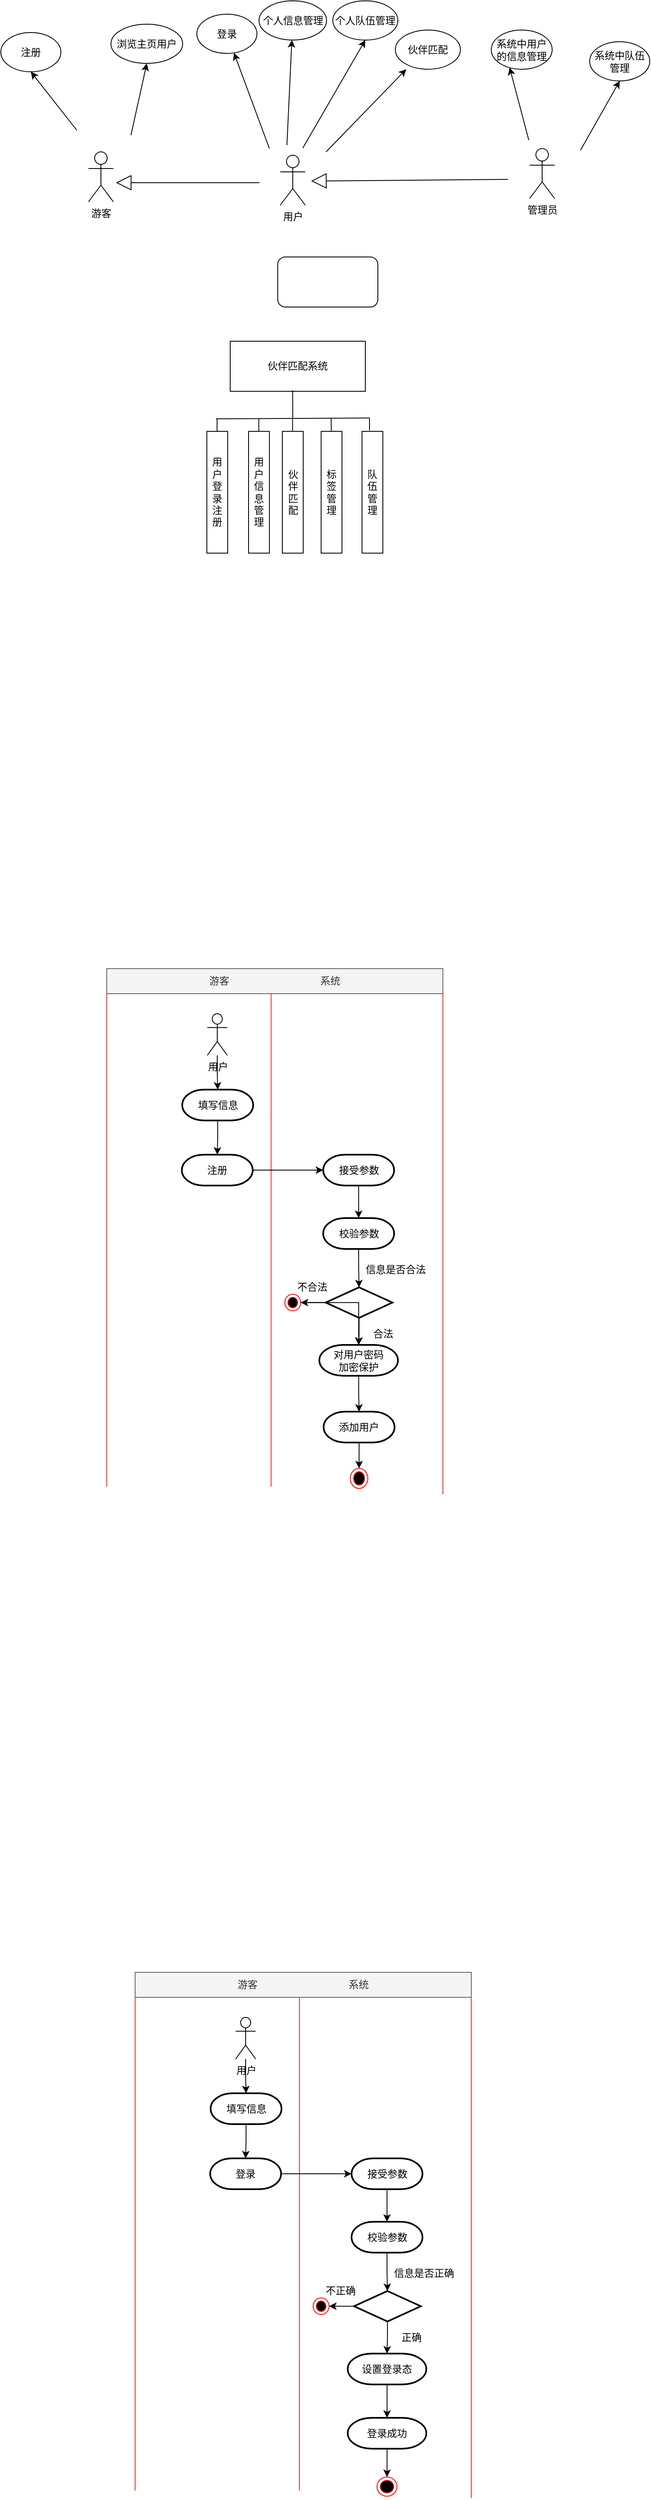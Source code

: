 <mxfile version="22.1.11" type="github">
  <diagram name="第 1 页" id="rC39hGufa94ov2SQlZUO">
    <mxGraphModel dx="1434" dy="738" grid="0" gridSize="10" guides="1" tooltips="1" connect="1" arrows="1" fold="1" page="1" pageScale="1" pageWidth="827" pageHeight="1169" math="0" shadow="0">
      <root>
        <mxCell id="0" />
        <mxCell id="1" parent="0" />
        <mxCell id="TpPR3hGTApp2_bVIP7Fh-1" value="游客" style="shape=umlActor;verticalLabelPosition=bottom;verticalAlign=top;html=1;outlineConnect=0;" parent="1" vertex="1">
          <mxGeometry x="125" y="324" width="30" height="60" as="geometry" />
        </mxCell>
        <mxCell id="TpPR3hGTApp2_bVIP7Fh-2" value="用户" style="shape=umlActor;verticalLabelPosition=bottom;verticalAlign=top;html=1;outlineConnect=0;" parent="1" vertex="1">
          <mxGeometry x="355" y="328" width="30" height="60" as="geometry" />
        </mxCell>
        <mxCell id="TpPR3hGTApp2_bVIP7Fh-3" value="管理员" style="shape=umlActor;verticalLabelPosition=bottom;verticalAlign=top;html=1;outlineConnect=0;" parent="1" vertex="1">
          <mxGeometry x="654" y="320" width="30" height="60" as="geometry" />
        </mxCell>
        <mxCell id="TpPR3hGTApp2_bVIP7Fh-4" value="注册" style="ellipse;whiteSpace=wrap;html=1;" parent="1" vertex="1">
          <mxGeometry x="20" y="181" width="72" height="47" as="geometry" />
        </mxCell>
        <mxCell id="TpPR3hGTApp2_bVIP7Fh-5" value="浏览主页用户" style="ellipse;whiteSpace=wrap;html=1;" parent="1" vertex="1">
          <mxGeometry x="152" y="171" width="86" height="47" as="geometry" />
        </mxCell>
        <mxCell id="TpPR3hGTApp2_bVIP7Fh-8" value="" style="endArrow=classic;html=1;rounded=0;entryX=0.5;entryY=1;entryDx=0;entryDy=0;" parent="1" target="TpPR3hGTApp2_bVIP7Fh-4" edge="1">
          <mxGeometry width="50" height="50" relative="1" as="geometry">
            <mxPoint x="111" y="298" as="sourcePoint" />
            <mxPoint x="135" y="279" as="targetPoint" />
          </mxGeometry>
        </mxCell>
        <mxCell id="TpPR3hGTApp2_bVIP7Fh-9" value="" style="endArrow=classic;html=1;rounded=0;entryX=0.5;entryY=1;entryDx=0;entryDy=0;" parent="1" target="TpPR3hGTApp2_bVIP7Fh-5" edge="1">
          <mxGeometry width="50" height="50" relative="1" as="geometry">
            <mxPoint x="176" y="304" as="sourcePoint" />
            <mxPoint x="91" y="234" as="targetPoint" />
          </mxGeometry>
        </mxCell>
        <mxCell id="TpPR3hGTApp2_bVIP7Fh-11" value="登录" style="ellipse;whiteSpace=wrap;html=1;" parent="1" vertex="1">
          <mxGeometry x="255" y="159" width="72" height="47" as="geometry" />
        </mxCell>
        <mxCell id="TpPR3hGTApp2_bVIP7Fh-12" value="个人信息管理" style="ellipse;whiteSpace=wrap;html=1;" parent="1" vertex="1">
          <mxGeometry x="329.5" y="143" width="81" height="47" as="geometry" />
        </mxCell>
        <mxCell id="TpPR3hGTApp2_bVIP7Fh-13" value="个人队伍管理" style="ellipse;whiteSpace=wrap;html=1;" parent="1" vertex="1">
          <mxGeometry x="418" y="143" width="78" height="47" as="geometry" />
        </mxCell>
        <mxCell id="TpPR3hGTApp2_bVIP7Fh-16" value="伙伴匹配" style="ellipse;whiteSpace=wrap;html=1;" parent="1" vertex="1">
          <mxGeometry x="493" y="178" width="78" height="47" as="geometry" />
        </mxCell>
        <mxCell id="TpPR3hGTApp2_bVIP7Fh-17" value="" style="endArrow=classic;html=1;rounded=0;" parent="1" target="TpPR3hGTApp2_bVIP7Fh-11" edge="1">
          <mxGeometry width="50" height="50" relative="1" as="geometry">
            <mxPoint x="342" y="320" as="sourcePoint" />
            <mxPoint x="295" y="194" as="targetPoint" />
          </mxGeometry>
        </mxCell>
        <mxCell id="TpPR3hGTApp2_bVIP7Fh-18" value="" style="endArrow=classic;html=1;rounded=0;" parent="1" target="TpPR3hGTApp2_bVIP7Fh-12" edge="1">
          <mxGeometry width="50" height="50" relative="1" as="geometry">
            <mxPoint x="363" y="316" as="sourcePoint" />
            <mxPoint x="311" y="202" as="targetPoint" />
          </mxGeometry>
        </mxCell>
        <mxCell id="TpPR3hGTApp2_bVIP7Fh-19" value="" style="endArrow=classic;html=1;rounded=0;entryX=0.5;entryY=1;entryDx=0;entryDy=0;" parent="1" target="TpPR3hGTApp2_bVIP7Fh-13" edge="1">
          <mxGeometry width="50" height="50" relative="1" as="geometry">
            <mxPoint x="382" y="319.53" as="sourcePoint" />
            <mxPoint x="462.142" y="191.996" as="targetPoint" />
          </mxGeometry>
        </mxCell>
        <mxCell id="TpPR3hGTApp2_bVIP7Fh-20" value="" style="endArrow=classic;html=1;rounded=0;entryX=0.167;entryY=1;entryDx=0;entryDy=0;entryPerimeter=0;" parent="1" target="TpPR3hGTApp2_bVIP7Fh-16" edge="1">
          <mxGeometry width="50" height="50" relative="1" as="geometry">
            <mxPoint x="410" y="323.98" as="sourcePoint" />
            <mxPoint x="526.018" y="239.001" as="targetPoint" />
          </mxGeometry>
        </mxCell>
        <mxCell id="TpPR3hGTApp2_bVIP7Fh-23" value="系统中用户的信息管理" style="ellipse;whiteSpace=wrap;html=1;" parent="1" vertex="1">
          <mxGeometry x="608" y="178" width="73" height="47" as="geometry" />
        </mxCell>
        <mxCell id="TpPR3hGTApp2_bVIP7Fh-24" value="系统中队伍管理" style="ellipse;whiteSpace=wrap;html=1;" parent="1" vertex="1">
          <mxGeometry x="726" y="192" width="72" height="47" as="geometry" />
        </mxCell>
        <mxCell id="TpPR3hGTApp2_bVIP7Fh-25" value="" style="endArrow=classic;html=1;rounded=0;entryX=0.301;entryY=0.957;entryDx=0;entryDy=0;entryPerimeter=0;" parent="1" target="TpPR3hGTApp2_bVIP7Fh-23" edge="1">
          <mxGeometry width="50" height="50" relative="1" as="geometry">
            <mxPoint x="653" y="310" as="sourcePoint" />
            <mxPoint x="522" y="236" as="targetPoint" />
          </mxGeometry>
        </mxCell>
        <mxCell id="TpPR3hGTApp2_bVIP7Fh-26" value="" style="endArrow=classic;html=1;rounded=0;entryX=0.5;entryY=1;entryDx=0;entryDy=0;" parent="1" target="TpPR3hGTApp2_bVIP7Fh-24" edge="1">
          <mxGeometry width="50" height="50" relative="1" as="geometry">
            <mxPoint x="715" y="322" as="sourcePoint" />
            <mxPoint x="653" y="245" as="targetPoint" />
          </mxGeometry>
        </mxCell>
        <mxCell id="TpPR3hGTApp2_bVIP7Fh-35" value="" style="endArrow=block;endSize=16;endFill=0;html=1;rounded=0;" parent="1" edge="1">
          <mxGeometry width="160" relative="1" as="geometry">
            <mxPoint x="628" y="357" as="sourcePoint" />
            <mxPoint x="392" y="359" as="targetPoint" />
          </mxGeometry>
        </mxCell>
        <mxCell id="TpPR3hGTApp2_bVIP7Fh-36" value="" style="endArrow=block;endSize=16;endFill=0;html=1;rounded=0;" parent="1" edge="1">
          <mxGeometry width="160" relative="1" as="geometry">
            <mxPoint x="330" y="361" as="sourcePoint" />
            <mxPoint x="158" y="361" as="targetPoint" />
          </mxGeometry>
        </mxCell>
        <mxCell id="p6fOqJflqeixN8YDEamX-1" value="伙伴匹配系统" style="rounded=0;whiteSpace=wrap;html=1;" vertex="1" parent="1">
          <mxGeometry x="295" y="551" width="162" height="60" as="geometry" />
        </mxCell>
        <mxCell id="p6fOqJflqeixN8YDEamX-5" value="" style="rounded=1;whiteSpace=wrap;html=1;" vertex="1" parent="1">
          <mxGeometry x="352" y="450" width="120" height="60" as="geometry" />
        </mxCell>
        <mxCell id="p6fOqJflqeixN8YDEamX-7" value="&lt;p&gt;&lt;span style=&quot;font-weight: normal;&quot;&gt;用户登录注册&lt;/span&gt;&lt;/p&gt;" style="rounded=0;whiteSpace=wrap;html=1;labelPosition=center;verticalLabelPosition=middle;align=center;verticalAlign=middle;" vertex="1" parent="1">
          <mxGeometry x="267" y="659" width="25" height="146" as="geometry" />
        </mxCell>
        <mxCell id="p6fOqJflqeixN8YDEamX-13" value="&lt;p&gt;&lt;span style=&quot;font-weight: normal;&quot;&gt;用户信息管理&lt;/span&gt;&lt;/p&gt;" style="rounded=0;whiteSpace=wrap;html=1;labelPosition=center;verticalLabelPosition=middle;align=center;verticalAlign=middle;" vertex="1" parent="1">
          <mxGeometry x="317" y="659" width="25" height="146" as="geometry" />
        </mxCell>
        <mxCell id="p6fOqJflqeixN8YDEamX-14" value="&lt;p&gt;&lt;span style=&quot;font-weight: normal;&quot;&gt;队伍管理&lt;/span&gt;&lt;/p&gt;" style="rounded=0;whiteSpace=wrap;html=1;labelPosition=center;verticalLabelPosition=middle;align=center;verticalAlign=middle;" vertex="1" parent="1">
          <mxGeometry x="453" y="659" width="25" height="146" as="geometry" />
        </mxCell>
        <mxCell id="p6fOqJflqeixN8YDEamX-15" value="&lt;p&gt;&lt;span style=&quot;font-weight: normal;&quot;&gt;伙伴匹配&lt;/span&gt;&lt;/p&gt;" style="rounded=0;whiteSpace=wrap;html=1;labelPosition=center;verticalLabelPosition=middle;align=center;verticalAlign=middle;" vertex="1" parent="1">
          <mxGeometry x="357.5" y="659" width="25" height="146" as="geometry" />
        </mxCell>
        <mxCell id="p6fOqJflqeixN8YDEamX-16" value="&lt;p&gt;&lt;span style=&quot;font-weight: normal;&quot;&gt;标签管理&lt;/span&gt;&lt;/p&gt;" style="rounded=0;whiteSpace=wrap;html=1;labelPosition=center;verticalLabelPosition=middle;align=center;verticalAlign=middle;" vertex="1" parent="1">
          <mxGeometry x="404" y="659" width="25" height="146" as="geometry" />
        </mxCell>
        <mxCell id="p6fOqJflqeixN8YDEamX-22" value="" style="endArrow=none;html=1;rounded=0;fontFamily=Helvetica;fontSize=12;fontColor=default;entryX=0.462;entryY=0.983;entryDx=0;entryDy=0;entryPerimeter=0;" edge="1" parent="1" target="p6fOqJflqeixN8YDEamX-1">
          <mxGeometry width="50" height="50" relative="1" as="geometry">
            <mxPoint x="370" y="643" as="sourcePoint" />
            <mxPoint x="317" y="620" as="targetPoint" />
          </mxGeometry>
        </mxCell>
        <mxCell id="p6fOqJflqeixN8YDEamX-23" value="" style="endArrow=none;html=1;rounded=0;fontFamily=Helvetica;fontSize=12;fontColor=default;" edge="1" parent="1">
          <mxGeometry width="50" height="50" relative="1" as="geometry">
            <mxPoint x="278" y="644" as="sourcePoint" />
            <mxPoint x="462" y="643" as="targetPoint" />
          </mxGeometry>
        </mxCell>
        <mxCell id="p6fOqJflqeixN8YDEamX-24" value="" style="endArrow=none;html=1;rounded=0;fontFamily=Helvetica;fontSize=12;fontColor=default;" edge="1" parent="1">
          <mxGeometry width="50" height="50" relative="1" as="geometry">
            <mxPoint x="279.26" y="659" as="sourcePoint" />
            <mxPoint x="279.26" y="644" as="targetPoint" />
          </mxGeometry>
        </mxCell>
        <mxCell id="p6fOqJflqeixN8YDEamX-27" value="" style="endArrow=none;html=1;rounded=0;fontFamily=Helvetica;fontSize=12;fontColor=default;" edge="1" parent="1">
          <mxGeometry width="50" height="50" relative="1" as="geometry">
            <mxPoint x="329.26" y="659" as="sourcePoint" />
            <mxPoint x="329.26" y="644" as="targetPoint" />
          </mxGeometry>
        </mxCell>
        <mxCell id="p6fOqJflqeixN8YDEamX-28" value="" style="endArrow=none;html=1;rounded=0;fontFamily=Helvetica;fontSize=12;fontColor=default;" edge="1" parent="1">
          <mxGeometry width="50" height="50" relative="1" as="geometry">
            <mxPoint x="369.76" y="659" as="sourcePoint" />
            <mxPoint x="369.76" y="644" as="targetPoint" />
          </mxGeometry>
        </mxCell>
        <mxCell id="p6fOqJflqeixN8YDEamX-31" value="" style="endArrow=none;html=1;rounded=0;fontFamily=Helvetica;fontSize=12;fontColor=default;" edge="1" parent="1">
          <mxGeometry width="50" height="50" relative="1" as="geometry">
            <mxPoint x="416.26" y="659" as="sourcePoint" />
            <mxPoint x="416" y="643" as="targetPoint" />
          </mxGeometry>
        </mxCell>
        <mxCell id="p6fOqJflqeixN8YDEamX-37" value="" style="endArrow=none;html=1;rounded=0;fontFamily=Helvetica;fontSize=12;fontColor=default;" edge="1" parent="1">
          <mxGeometry width="50" height="50" relative="1" as="geometry">
            <mxPoint x="462" y="658" as="sourcePoint" />
            <mxPoint x="462" y="643" as="targetPoint" />
          </mxGeometry>
        </mxCell>
        <mxCell id="p6fOqJflqeixN8YDEamX-43" style="edgeStyle=orthogonalEdgeStyle;rounded=0;orthogonalLoop=1;jettySize=auto;html=1;fontFamily=Helvetica;fontSize=12;fontColor=default;entryX=0.5;entryY=0;entryDx=0;entryDy=0;entryPerimeter=0;" edge="1" parent="1" source="p6fOqJflqeixN8YDEamX-39" target="p6fOqJflqeixN8YDEamX-45">
          <mxGeometry relative="1" as="geometry">
            <mxPoint x="279.5" y="1461.19" as="targetPoint" />
          </mxGeometry>
        </mxCell>
        <mxCell id="p6fOqJflqeixN8YDEamX-39" value="用户" style="shape=umlActor;verticalLabelPosition=bottom;verticalAlign=top;html=1;rounded=0;strokeColor=default;align=center;fontFamily=Helvetica;fontSize=12;fontColor=default;fillColor=default;" vertex="1" parent="1">
          <mxGeometry x="267.5" y="1357" width="24" height="50" as="geometry" />
        </mxCell>
        <mxCell id="p6fOqJflqeixN8YDEamX-42" value="游客&lt;span style=&quot;white-space: pre;&quot;&gt;&#x9;&lt;/span&gt;&lt;span style=&quot;white-space: pre;&quot;&gt;&#x9;&lt;/span&gt;&lt;span style=&quot;white-space: pre;&quot;&gt;&#x9;&lt;/span&gt;&lt;span style=&quot;white-space: pre;&quot;&gt;&#x9;&lt;/span&gt;&lt;span style=&quot;white-space: pre;&quot;&gt;&#x9;&lt;/span&gt;系统" style="rounded=0;whiteSpace=wrap;html=1;strokeColor=#666666;align=center;verticalAlign=middle;fontFamily=Helvetica;fontSize=12;fontColor=#333333;fillColor=#f5f5f5;" vertex="1" parent="1">
          <mxGeometry x="147" y="1303" width="403" height="30" as="geometry" />
        </mxCell>
        <mxCell id="p6fOqJflqeixN8YDEamX-48" value="" style="edgeStyle=orthogonalEdgeStyle;rounded=0;orthogonalLoop=1;jettySize=auto;html=1;fontFamily=Helvetica;fontSize=12;fontColor=default;" edge="1" parent="1" source="p6fOqJflqeixN8YDEamX-45" target="p6fOqJflqeixN8YDEamX-47">
          <mxGeometry relative="1" as="geometry" />
        </mxCell>
        <mxCell id="p6fOqJflqeixN8YDEamX-45" value="填写信息" style="strokeWidth=2;html=1;shape=mxgraph.flowchart.terminator;whiteSpace=wrap;rounded=0;strokeColor=default;align=center;verticalAlign=middle;fontFamily=Helvetica;fontSize=12;fontColor=default;fillColor=default;" vertex="1" parent="1">
          <mxGeometry x="237.5" y="1448" width="85" height="37" as="geometry" />
        </mxCell>
        <mxCell id="p6fOqJflqeixN8YDEamX-46" value="" style="endArrow=none;html=1;rounded=0;fontFamily=Helvetica;fontSize=12;fontColor=default;entryX=0.489;entryY=0.987;entryDx=0;entryDy=0;entryPerimeter=0;strokeColor=#e83030;" edge="1" parent="1" target="p6fOqJflqeixN8YDEamX-42">
          <mxGeometry width="50" height="50" relative="1" as="geometry">
            <mxPoint x="344" y="1924" as="sourcePoint" />
            <mxPoint x="398.5" y="1381" as="targetPoint" />
          </mxGeometry>
        </mxCell>
        <mxCell id="p6fOqJflqeixN8YDEamX-49" style="edgeStyle=orthogonalEdgeStyle;rounded=0;orthogonalLoop=1;jettySize=auto;html=1;fontFamily=Helvetica;fontSize=12;fontColor=default;entryX=0;entryY=0.5;entryDx=0;entryDy=0;entryPerimeter=0;" edge="1" parent="1" source="p6fOqJflqeixN8YDEamX-47" target="p6fOqJflqeixN8YDEamX-50">
          <mxGeometry relative="1" as="geometry">
            <mxPoint x="404.405" y="1544.5" as="targetPoint" />
          </mxGeometry>
        </mxCell>
        <mxCell id="p6fOqJflqeixN8YDEamX-47" value="注册" style="strokeWidth=2;html=1;shape=mxgraph.flowchart.terminator;whiteSpace=wrap;rounded=0;strokeColor=default;align=center;verticalAlign=middle;fontFamily=Helvetica;fontSize=12;fontColor=default;fillColor=default;" vertex="1" parent="1">
          <mxGeometry x="237" y="1526" width="85" height="37" as="geometry" />
        </mxCell>
        <mxCell id="p6fOqJflqeixN8YDEamX-52" value="" style="edgeStyle=orthogonalEdgeStyle;rounded=0;orthogonalLoop=1;jettySize=auto;html=1;fontFamily=Helvetica;fontSize=12;fontColor=default;" edge="1" parent="1" source="p6fOqJflqeixN8YDEamX-50" target="p6fOqJflqeixN8YDEamX-51">
          <mxGeometry relative="1" as="geometry" />
        </mxCell>
        <mxCell id="p6fOqJflqeixN8YDEamX-50" value="接受参数" style="strokeWidth=2;html=1;shape=mxgraph.flowchart.terminator;whiteSpace=wrap;rounded=0;strokeColor=default;align=center;verticalAlign=middle;fontFamily=Helvetica;fontSize=12;fontColor=default;fillColor=default;" vertex="1" parent="1">
          <mxGeometry x="406.5" y="1526" width="85" height="37" as="geometry" />
        </mxCell>
        <mxCell id="p6fOqJflqeixN8YDEamX-57" value="" style="edgeStyle=orthogonalEdgeStyle;rounded=0;orthogonalLoop=1;jettySize=auto;html=1;fontFamily=Helvetica;fontSize=12;fontColor=default;" edge="1" parent="1" source="p6fOqJflqeixN8YDEamX-51" target="p6fOqJflqeixN8YDEamX-56">
          <mxGeometry relative="1" as="geometry" />
        </mxCell>
        <mxCell id="p6fOqJflqeixN8YDEamX-51" value="校验参数" style="strokeWidth=2;html=1;shape=mxgraph.flowchart.terminator;whiteSpace=wrap;rounded=0;strokeColor=default;align=center;verticalAlign=middle;fontFamily=Helvetica;fontSize=12;fontColor=default;fillColor=default;" vertex="1" parent="1">
          <mxGeometry x="406.5" y="1602" width="85" height="37" as="geometry" />
        </mxCell>
        <mxCell id="p6fOqJflqeixN8YDEamX-62" style="edgeStyle=orthogonalEdgeStyle;rounded=0;orthogonalLoop=1;jettySize=auto;html=1;fontFamily=Helvetica;fontSize=12;fontColor=default;" edge="1" parent="1" source="p6fOqJflqeixN8YDEamX-56" target="p6fOqJflqeixN8YDEamX-63">
          <mxGeometry relative="1" as="geometry">
            <mxPoint x="449" y="1825.952" as="targetPoint" />
          </mxGeometry>
        </mxCell>
        <mxCell id="p6fOqJflqeixN8YDEamX-79" style="edgeStyle=orthogonalEdgeStyle;rounded=0;orthogonalLoop=1;jettySize=auto;html=1;entryX=1;entryY=0.5;entryDx=0;entryDy=0;fontFamily=Helvetica;fontSize=12;fontColor=default;" edge="1" parent="1" source="p6fOqJflqeixN8YDEamX-56" target="p6fOqJflqeixN8YDEamX-78">
          <mxGeometry relative="1" as="geometry" />
        </mxCell>
        <mxCell id="p6fOqJflqeixN8YDEamX-56" value="" style="rhombus;whiteSpace=wrap;html=1;strokeWidth=2;rounded=0;" vertex="1" parent="1">
          <mxGeometry x="409.5" y="1685" width="80" height="36.5" as="geometry" />
        </mxCell>
        <mxCell id="p6fOqJflqeixN8YDEamX-58" value="信息是否合法" style="text;html=1;align=center;verticalAlign=middle;resizable=0;points=[];autosize=1;strokeColor=none;fillColor=none;fontSize=12;fontFamily=Helvetica;fontColor=default;" vertex="1" parent="1">
          <mxGeometry x="448" y="1651" width="90" height="26" as="geometry" />
        </mxCell>
        <mxCell id="p6fOqJflqeixN8YDEamX-69" value="" style="edgeStyle=orthogonalEdgeStyle;rounded=0;orthogonalLoop=1;jettySize=auto;html=1;fontFamily=Helvetica;fontSize=12;fontColor=default;" edge="1" parent="1" source="p6fOqJflqeixN8YDEamX-63" target="p6fOqJflqeixN8YDEamX-68">
          <mxGeometry relative="1" as="geometry" />
        </mxCell>
        <mxCell id="p6fOqJflqeixN8YDEamX-63" value="对用户密码&lt;br&gt;加密保护" style="strokeWidth=2;html=1;shape=mxgraph.flowchart.terminator;whiteSpace=wrap;rounded=0;strokeColor=default;align=center;verticalAlign=middle;fontFamily=Helvetica;fontSize=12;fontColor=default;fillColor=default;" vertex="1" parent="1">
          <mxGeometry x="401.87" y="1754" width="94.25" height="37" as="geometry" />
        </mxCell>
        <mxCell id="p6fOqJflqeixN8YDEamX-64" value="合法" style="text;html=1;align=center;verticalAlign=middle;resizable=0;points=[];autosize=1;strokeColor=none;fillColor=none;fontSize=12;fontFamily=Helvetica;fontColor=default;" vertex="1" parent="1">
          <mxGeometry x="456.5" y="1728" width="42" height="26" as="geometry" />
        </mxCell>
        <mxCell id="p6fOqJflqeixN8YDEamX-67" value="不合法" style="text;html=1;align=center;verticalAlign=middle;resizable=0;points=[];autosize=1;strokeColor=none;fillColor=none;fontSize=12;fontFamily=Helvetica;fontColor=default;" vertex="1" parent="1">
          <mxGeometry x="365.5" y="1672" width="54" height="26" as="geometry" />
        </mxCell>
        <mxCell id="p6fOqJflqeixN8YDEamX-82" style="edgeStyle=orthogonalEdgeStyle;rounded=0;orthogonalLoop=1;jettySize=auto;html=1;fontFamily=Helvetica;fontSize=12;fontColor=default;entryX=0.5;entryY=0;entryDx=0;entryDy=0;" edge="1" parent="1" source="p6fOqJflqeixN8YDEamX-68" target="p6fOqJflqeixN8YDEamX-83">
          <mxGeometry relative="1" as="geometry">
            <mxPoint x="449.5" y="1909.333" as="targetPoint" />
          </mxGeometry>
        </mxCell>
        <mxCell id="p6fOqJflqeixN8YDEamX-68" value="添加用户" style="strokeWidth=2;html=1;shape=mxgraph.flowchart.terminator;whiteSpace=wrap;rounded=0;strokeColor=default;align=center;verticalAlign=middle;fontFamily=Helvetica;fontSize=12;fontColor=default;fillColor=default;" vertex="1" parent="1">
          <mxGeometry x="407" y="1834" width="85" height="37" as="geometry" />
        </mxCell>
        <mxCell id="p6fOqJflqeixN8YDEamX-81" value="" style="edgeStyle=orthogonalEdgeStyle;rounded=0;orthogonalLoop=1;jettySize=auto;html=1;fontFamily=Helvetica;fontSize=12;fontColor=default;" edge="1" parent="1" source="p6fOqJflqeixN8YDEamX-78" target="p6fOqJflqeixN8YDEamX-63">
          <mxGeometry relative="1" as="geometry" />
        </mxCell>
        <mxCell id="p6fOqJflqeixN8YDEamX-78" value="" style="ellipse;html=1;shape=endState;fillColor=#000000;strokeColor=#ff0000;rounded=0;align=center;verticalAlign=middle;fontFamily=Helvetica;fontSize=12;fontColor=default;" vertex="1" parent="1">
          <mxGeometry x="360.5" y="1693.25" width="19" height="20" as="geometry" />
        </mxCell>
        <mxCell id="p6fOqJflqeixN8YDEamX-83" value="" style="ellipse;html=1;shape=endState;fillColor=#000000;strokeColor=#ff0000;rounded=0;align=center;verticalAlign=middle;fontFamily=Helvetica;fontSize=12;fontColor=default;" vertex="1" parent="1">
          <mxGeometry x="439" y="1902" width="21" height="24" as="geometry" />
        </mxCell>
        <mxCell id="p6fOqJflqeixN8YDEamX-86" value="" style="endArrow=none;html=1;rounded=0;fontFamily=Helvetica;fontSize=12;fontColor=default;entryX=0.489;entryY=0.987;entryDx=0;entryDy=0;entryPerimeter=0;strokeColor=#e83030;" edge="1" parent="1">
          <mxGeometry width="50" height="50" relative="1" as="geometry">
            <mxPoint x="550" y="1933" as="sourcePoint" />
            <mxPoint x="550" y="1333" as="targetPoint" />
          </mxGeometry>
        </mxCell>
        <mxCell id="p6fOqJflqeixN8YDEamX-87" value="" style="endArrow=none;html=1;rounded=0;fontFamily=Helvetica;fontSize=12;fontColor=default;entryX=0.489;entryY=0.987;entryDx=0;entryDy=0;entryPerimeter=0;strokeColor=#e83030;" edge="1" parent="1">
          <mxGeometry width="50" height="50" relative="1" as="geometry">
            <mxPoint x="147" y="1924" as="sourcePoint" />
            <mxPoint x="147" y="1333" as="targetPoint" />
          </mxGeometry>
        </mxCell>
        <mxCell id="p6fOqJflqeixN8YDEamX-88" style="edgeStyle=orthogonalEdgeStyle;rounded=0;orthogonalLoop=1;jettySize=auto;html=1;fontFamily=Helvetica;fontSize=12;fontColor=default;entryX=0.5;entryY=0;entryDx=0;entryDy=0;entryPerimeter=0;" edge="1" parent="1" source="p6fOqJflqeixN8YDEamX-89" target="p6fOqJflqeixN8YDEamX-92">
          <mxGeometry relative="1" as="geometry">
            <mxPoint x="313.5" y="2664.19" as="targetPoint" />
          </mxGeometry>
        </mxCell>
        <mxCell id="p6fOqJflqeixN8YDEamX-89" value="用户" style="shape=umlActor;verticalLabelPosition=bottom;verticalAlign=top;html=1;rounded=0;strokeColor=default;align=center;fontFamily=Helvetica;fontSize=12;fontColor=default;fillColor=default;" vertex="1" parent="1">
          <mxGeometry x="301.5" y="2560" width="24" height="50" as="geometry" />
        </mxCell>
        <mxCell id="p6fOqJflqeixN8YDEamX-90" value="游客&lt;span style=&quot;white-space: pre;&quot;&gt;&#x9;&lt;/span&gt;&lt;span style=&quot;white-space: pre;&quot;&gt;&#x9;&lt;/span&gt;&lt;span style=&quot;white-space: pre;&quot;&gt;&#x9;&lt;/span&gt;&lt;span style=&quot;white-space: pre;&quot;&gt;&#x9;&lt;/span&gt;&lt;span style=&quot;white-space: pre;&quot;&gt;&#x9;&lt;/span&gt;系统" style="rounded=0;whiteSpace=wrap;html=1;strokeColor=#666666;align=center;verticalAlign=middle;fontFamily=Helvetica;fontSize=12;fontColor=#333333;fillColor=#f5f5f5;" vertex="1" parent="1">
          <mxGeometry x="181" y="2506" width="403" height="30" as="geometry" />
        </mxCell>
        <mxCell id="p6fOqJflqeixN8YDEamX-91" value="" style="edgeStyle=orthogonalEdgeStyle;rounded=0;orthogonalLoop=1;jettySize=auto;html=1;fontFamily=Helvetica;fontSize=12;fontColor=default;" edge="1" parent="1" source="p6fOqJflqeixN8YDEamX-92" target="p6fOqJflqeixN8YDEamX-95">
          <mxGeometry relative="1" as="geometry" />
        </mxCell>
        <mxCell id="p6fOqJflqeixN8YDEamX-92" value="填写信息" style="strokeWidth=2;html=1;shape=mxgraph.flowchart.terminator;whiteSpace=wrap;rounded=0;strokeColor=default;align=center;verticalAlign=middle;fontFamily=Helvetica;fontSize=12;fontColor=default;fillColor=default;" vertex="1" parent="1">
          <mxGeometry x="271.5" y="2651" width="85" height="37" as="geometry" />
        </mxCell>
        <mxCell id="p6fOqJflqeixN8YDEamX-93" value="" style="endArrow=none;html=1;rounded=0;fontFamily=Helvetica;fontSize=12;fontColor=default;entryX=0.489;entryY=0.987;entryDx=0;entryDy=0;entryPerimeter=0;strokeColor=#e83030;" edge="1" parent="1" target="p6fOqJflqeixN8YDEamX-90">
          <mxGeometry width="50" height="50" relative="1" as="geometry">
            <mxPoint x="378" y="3127" as="sourcePoint" />
            <mxPoint x="432.5" y="2584" as="targetPoint" />
          </mxGeometry>
        </mxCell>
        <mxCell id="p6fOqJflqeixN8YDEamX-94" style="edgeStyle=orthogonalEdgeStyle;rounded=0;orthogonalLoop=1;jettySize=auto;html=1;fontFamily=Helvetica;fontSize=12;fontColor=default;entryX=0;entryY=0.5;entryDx=0;entryDy=0;entryPerimeter=0;" edge="1" parent="1" source="p6fOqJflqeixN8YDEamX-95" target="p6fOqJflqeixN8YDEamX-97">
          <mxGeometry relative="1" as="geometry">
            <mxPoint x="438.405" y="2747.5" as="targetPoint" />
          </mxGeometry>
        </mxCell>
        <mxCell id="p6fOqJflqeixN8YDEamX-95" value="登录" style="strokeWidth=2;html=1;shape=mxgraph.flowchart.terminator;whiteSpace=wrap;rounded=0;strokeColor=default;align=center;verticalAlign=middle;fontFamily=Helvetica;fontSize=12;fontColor=default;fillColor=default;" vertex="1" parent="1">
          <mxGeometry x="271" y="2729" width="85" height="37" as="geometry" />
        </mxCell>
        <mxCell id="p6fOqJflqeixN8YDEamX-96" value="" style="edgeStyle=orthogonalEdgeStyle;rounded=0;orthogonalLoop=1;jettySize=auto;html=1;fontFamily=Helvetica;fontSize=12;fontColor=default;" edge="1" parent="1" source="p6fOqJflqeixN8YDEamX-97" target="p6fOqJflqeixN8YDEamX-99">
          <mxGeometry relative="1" as="geometry" />
        </mxCell>
        <mxCell id="p6fOqJflqeixN8YDEamX-97" value="接受参数" style="strokeWidth=2;html=1;shape=mxgraph.flowchart.terminator;whiteSpace=wrap;rounded=0;strokeColor=default;align=center;verticalAlign=middle;fontFamily=Helvetica;fontSize=12;fontColor=default;fillColor=default;" vertex="1" parent="1">
          <mxGeometry x="440.5" y="2729" width="85" height="37" as="geometry" />
        </mxCell>
        <mxCell id="p6fOqJflqeixN8YDEamX-98" value="" style="edgeStyle=orthogonalEdgeStyle;rounded=0;orthogonalLoop=1;jettySize=auto;html=1;fontFamily=Helvetica;fontSize=12;fontColor=default;" edge="1" parent="1" source="p6fOqJflqeixN8YDEamX-99" target="p6fOqJflqeixN8YDEamX-102">
          <mxGeometry relative="1" as="geometry" />
        </mxCell>
        <mxCell id="p6fOqJflqeixN8YDEamX-99" value="校验参数" style="strokeWidth=2;html=1;shape=mxgraph.flowchart.terminator;whiteSpace=wrap;rounded=0;strokeColor=default;align=center;verticalAlign=middle;fontFamily=Helvetica;fontSize=12;fontColor=default;fillColor=default;" vertex="1" parent="1">
          <mxGeometry x="440.5" y="2805" width="85" height="37" as="geometry" />
        </mxCell>
        <mxCell id="p6fOqJflqeixN8YDEamX-100" style="edgeStyle=orthogonalEdgeStyle;rounded=0;orthogonalLoop=1;jettySize=auto;html=1;fontFamily=Helvetica;fontSize=12;fontColor=default;entryX=0.5;entryY=0;entryDx=0;entryDy=0;entryPerimeter=0;" edge="1" parent="1" source="p6fOqJflqeixN8YDEamX-102" target="p6fOqJflqeixN8YDEamX-119">
          <mxGeometry relative="1" as="geometry">
            <mxPoint x="483" y="3028.952" as="targetPoint" />
          </mxGeometry>
        </mxCell>
        <mxCell id="p6fOqJflqeixN8YDEamX-101" style="edgeStyle=orthogonalEdgeStyle;rounded=0;orthogonalLoop=1;jettySize=auto;html=1;entryX=1;entryY=0.5;entryDx=0;entryDy=0;fontFamily=Helvetica;fontSize=12;fontColor=default;" edge="1" parent="1" source="p6fOqJflqeixN8YDEamX-102" target="p6fOqJflqeixN8YDEamX-111">
          <mxGeometry relative="1" as="geometry" />
        </mxCell>
        <mxCell id="p6fOqJflqeixN8YDEamX-102" value="" style="rhombus;whiteSpace=wrap;html=1;strokeWidth=2;rounded=0;" vertex="1" parent="1">
          <mxGeometry x="443.5" y="2888" width="80" height="36.5" as="geometry" />
        </mxCell>
        <mxCell id="p6fOqJflqeixN8YDEamX-103" value="信息是否正确" style="text;html=1;align=center;verticalAlign=middle;resizable=0;points=[];autosize=1;strokeColor=none;fillColor=none;fontSize=12;fontFamily=Helvetica;fontColor=default;" vertex="1" parent="1">
          <mxGeometry x="482" y="2854" width="90" height="26" as="geometry" />
        </mxCell>
        <mxCell id="p6fOqJflqeixN8YDEamX-115" style="edgeStyle=orthogonalEdgeStyle;rounded=0;orthogonalLoop=1;jettySize=auto;html=1;entryX=0.5;entryY=0;entryDx=0;entryDy=0;fontFamily=Helvetica;fontSize=12;fontColor=default;" edge="1" parent="1" source="p6fOqJflqeixN8YDEamX-105" target="p6fOqJflqeixN8YDEamX-123">
          <mxGeometry relative="1" as="geometry">
            <mxPoint x="482.5" y="3111" as="targetPoint" />
          </mxGeometry>
        </mxCell>
        <mxCell id="p6fOqJflqeixN8YDEamX-105" value="登录成功" style="strokeWidth=2;html=1;shape=mxgraph.flowchart.terminator;whiteSpace=wrap;rounded=0;strokeColor=default;align=center;verticalAlign=middle;fontFamily=Helvetica;fontSize=12;fontColor=default;fillColor=default;" vertex="1" parent="1">
          <mxGeometry x="435.88" y="3040" width="94.25" height="37" as="geometry" />
        </mxCell>
        <mxCell id="p6fOqJflqeixN8YDEamX-106" value="正确" style="text;html=1;align=center;verticalAlign=middle;resizable=0;points=[];autosize=1;strokeColor=none;fillColor=none;fontSize=12;fontFamily=Helvetica;fontColor=default;" vertex="1" parent="1">
          <mxGeometry x="490.5" y="2931" width="42" height="26" as="geometry" />
        </mxCell>
        <mxCell id="p6fOqJflqeixN8YDEamX-107" value="不正确" style="text;html=1;align=center;verticalAlign=middle;resizable=0;points=[];autosize=1;strokeColor=none;fillColor=none;fontSize=12;fontFamily=Helvetica;fontColor=default;" vertex="1" parent="1">
          <mxGeometry x="399.5" y="2875" width="54" height="26" as="geometry" />
        </mxCell>
        <mxCell id="p6fOqJflqeixN8YDEamX-111" value="" style="ellipse;html=1;shape=endState;fillColor=#000000;strokeColor=#ff0000;rounded=0;align=center;verticalAlign=middle;fontFamily=Helvetica;fontSize=12;fontColor=default;" vertex="1" parent="1">
          <mxGeometry x="394.5" y="2896.25" width="19" height="20" as="geometry" />
        </mxCell>
        <mxCell id="p6fOqJflqeixN8YDEamX-113" value="" style="endArrow=none;html=1;rounded=0;fontFamily=Helvetica;fontSize=12;fontColor=default;entryX=0.489;entryY=0.987;entryDx=0;entryDy=0;entryPerimeter=0;strokeColor=#e83030;" edge="1" parent="1">
          <mxGeometry width="50" height="50" relative="1" as="geometry">
            <mxPoint x="584" y="3136" as="sourcePoint" />
            <mxPoint x="584" y="2536" as="targetPoint" />
          </mxGeometry>
        </mxCell>
        <mxCell id="p6fOqJflqeixN8YDEamX-114" value="" style="endArrow=none;html=1;rounded=0;fontFamily=Helvetica;fontSize=12;fontColor=default;entryX=0.489;entryY=0.987;entryDx=0;entryDy=0;entryPerimeter=0;strokeColor=#e83030;" edge="1" parent="1">
          <mxGeometry width="50" height="50" relative="1" as="geometry">
            <mxPoint x="181" y="3127" as="sourcePoint" />
            <mxPoint x="181" y="2536" as="targetPoint" />
          </mxGeometry>
        </mxCell>
        <mxCell id="p6fOqJflqeixN8YDEamX-119" value="设置登录态" style="strokeWidth=2;html=1;shape=mxgraph.flowchart.terminator;whiteSpace=wrap;rounded=0;strokeColor=default;align=center;verticalAlign=middle;fontFamily=Helvetica;fontSize=12;fontColor=default;fillColor=default;" vertex="1" parent="1">
          <mxGeometry x="435.88" y="2963" width="94.25" height="37" as="geometry" />
        </mxCell>
        <mxCell id="p6fOqJflqeixN8YDEamX-122" style="edgeStyle=orthogonalEdgeStyle;rounded=0;orthogonalLoop=1;jettySize=auto;html=1;entryX=0.5;entryY=0;entryDx=0;entryDy=0;entryPerimeter=0;fontFamily=Helvetica;fontSize=12;fontColor=default;" edge="1" parent="1" source="p6fOqJflqeixN8YDEamX-119" target="p6fOqJflqeixN8YDEamX-105">
          <mxGeometry relative="1" as="geometry" />
        </mxCell>
        <mxCell id="p6fOqJflqeixN8YDEamX-123" value="" style="ellipse;html=1;shape=endState;fillColor=#000000;strokeColor=#ff0000;rounded=0;align=center;verticalAlign=middle;fontFamily=Helvetica;fontSize=12;fontColor=default;" vertex="1" parent="1">
          <mxGeometry x="471" y="3111" width="24" height="23" as="geometry" />
        </mxCell>
      </root>
    </mxGraphModel>
  </diagram>
</mxfile>

